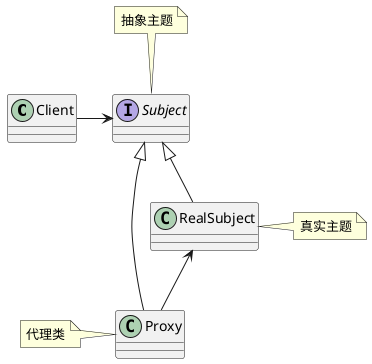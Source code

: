 @startuml

class Client
interface Subject
note top : 抽象主题
class Proxy
note left:代理类
class RealSubject
note right:真实主题

Client -> Subject
Subject <|-- Proxy
Subject <|-- RealSubject

RealSubject<--Proxy

@enduml